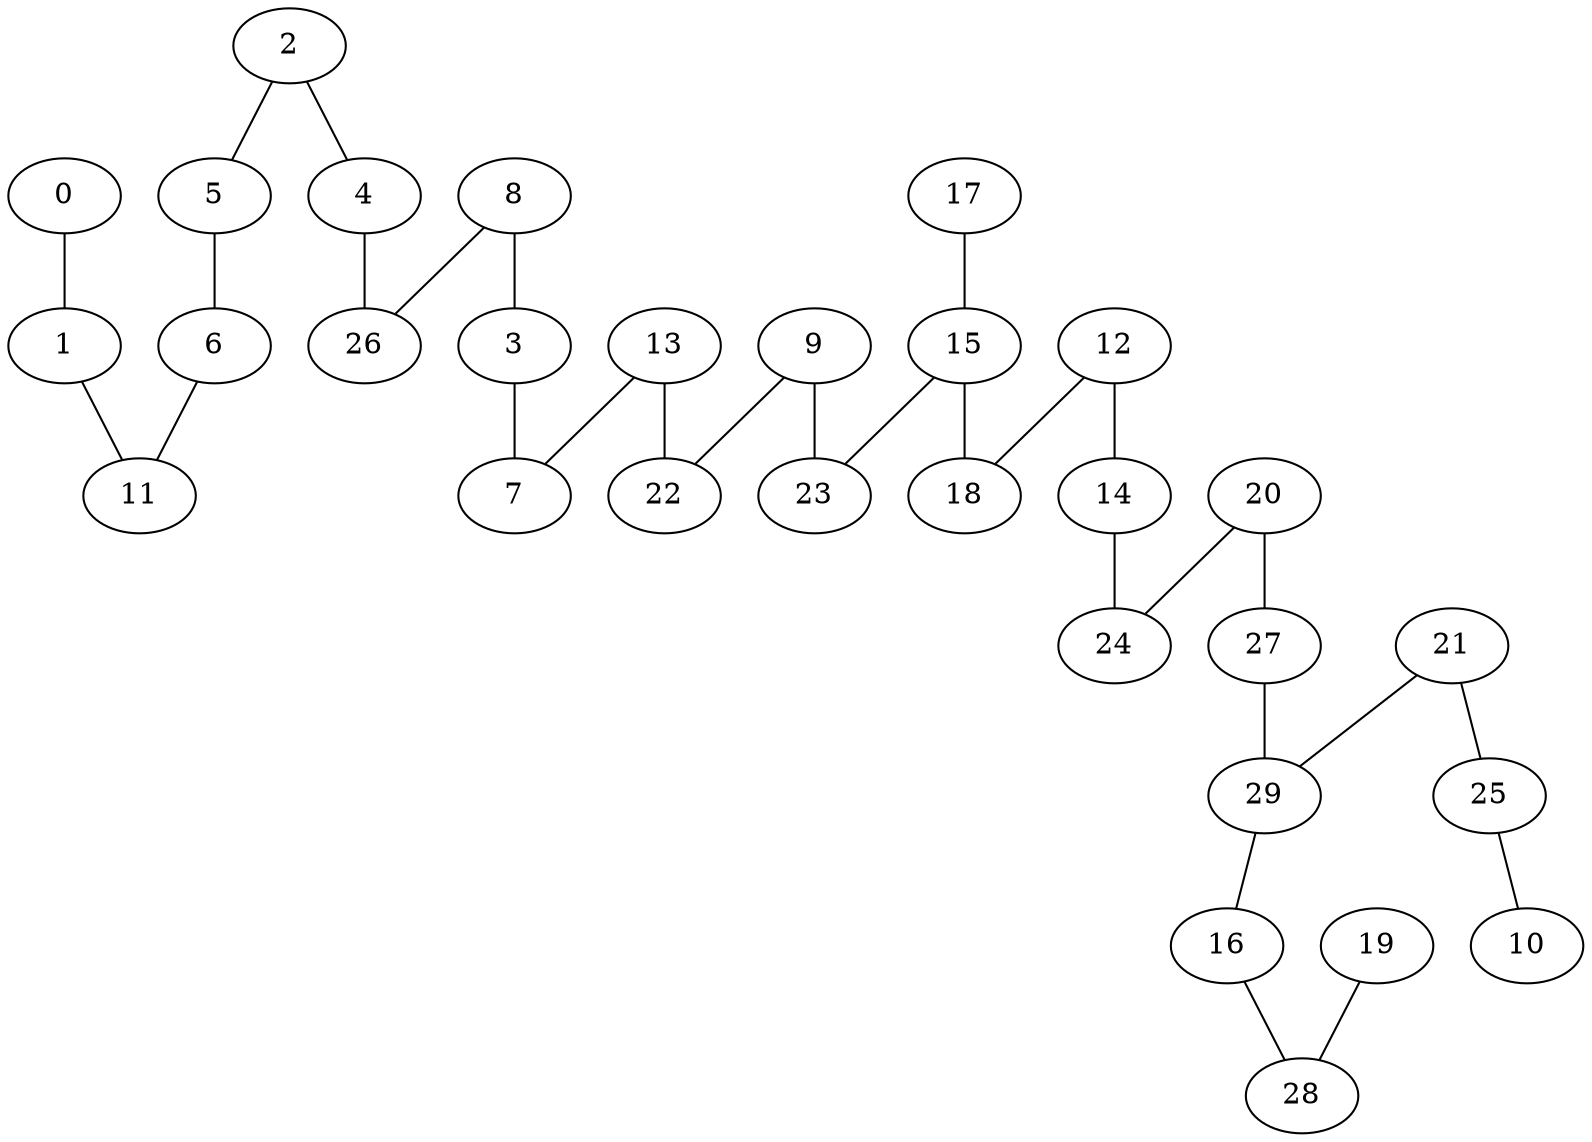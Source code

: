 graph DFS_R_grafoGilbert_30_14  {
0;
1;
11;
6;
5;
2;
4;
26;
8;
3;
7;
13;
22;
9;
23;
15;
18;
12;
14;
24;
20;
27;
29;
21;
25;
10;
16;
28;
19;
17;
0 -- 1;
1 -- 11;
6 -- 11;
5 -- 6;
2 -- 5;
2 -- 4;
4 -- 26;
8 -- 26;
8 -- 3;
3 -- 7;
13 -- 7;
13 -- 22;
9 -- 22;
9 -- 23;
15 -- 23;
15 -- 18;
12 -- 18;
12 -- 14;
14 -- 24;
20 -- 24;
20 -- 27;
27 -- 29;
21 -- 29;
21 -- 25;
25 -- 10;
29 -- 16;
16 -- 28;
19 -- 28;
17 -- 15;
}
